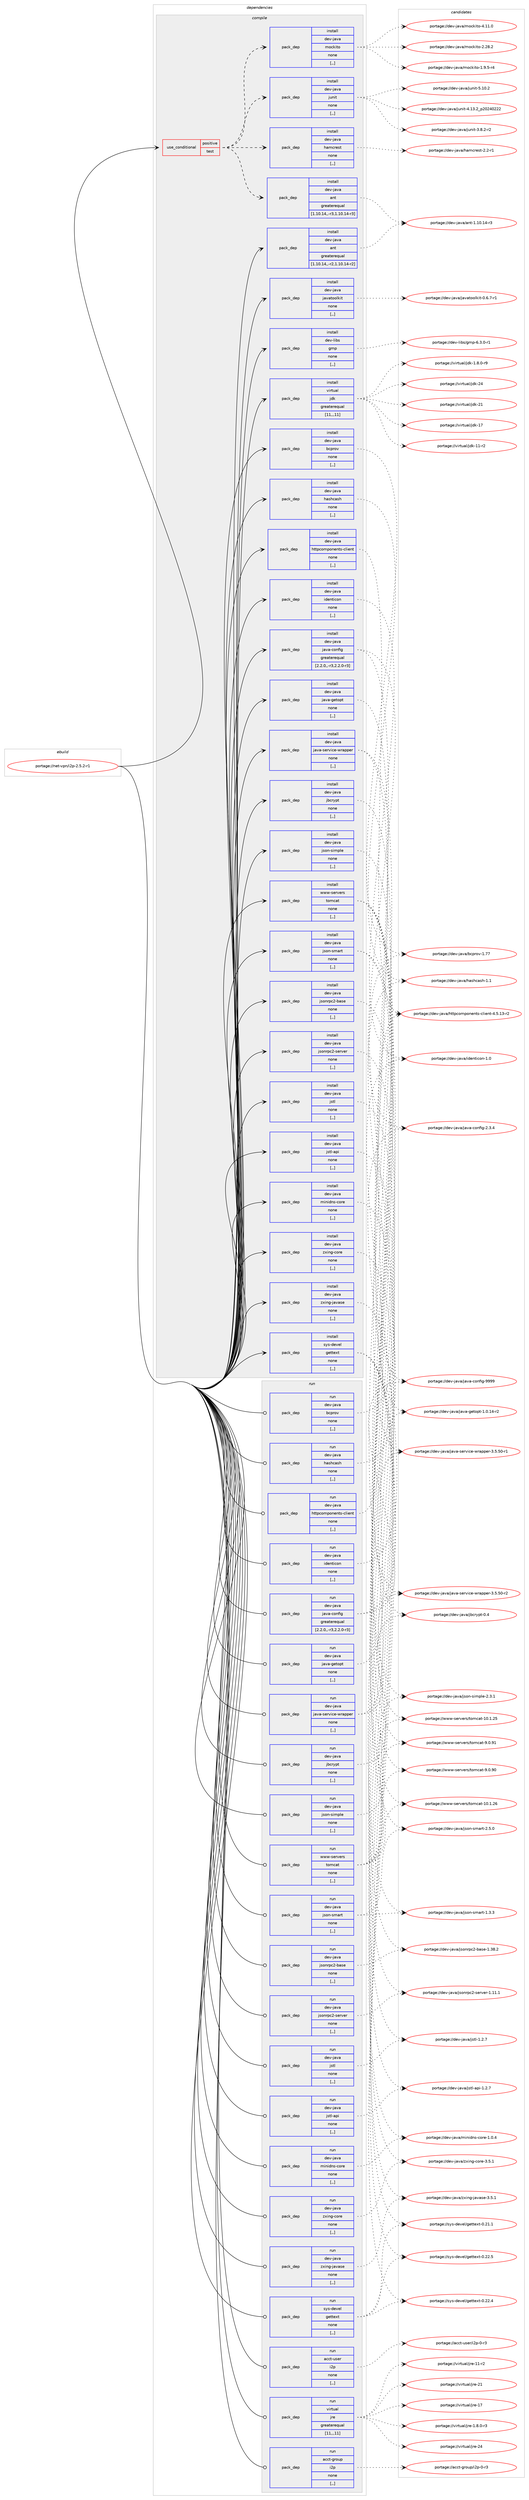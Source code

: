 digraph prolog {

# *************
# Graph options
# *************

newrank=true;
concentrate=true;
compound=true;
graph [rankdir=LR,fontname=Helvetica,fontsize=10,ranksep=1.5];#, ranksep=2.5, nodesep=0.2];
edge  [arrowhead=vee];
node  [fontname=Helvetica,fontsize=10];

# **********
# The ebuild
# **********

subgraph cluster_leftcol {
color=gray;
label=<<i>ebuild</i>>;
id [label="portage://net-vpn/i2p-2.5.2-r1", color=red, width=4, href="../net-vpn/i2p-2.5.2-r1.svg"];
}

# ****************
# The dependencies
# ****************

subgraph cluster_midcol {
color=gray;
label=<<i>dependencies</i>>;
subgraph cluster_compile {
fillcolor="#eeeeee";
style=filled;
label=<<i>compile</i>>;
subgraph cond101949 {
dependency385568 [label=<<TABLE BORDER="0" CELLBORDER="1" CELLSPACING="0" CELLPADDING="4"><TR><TD ROWSPAN="3" CELLPADDING="10">use_conditional</TD></TR><TR><TD>positive</TD></TR><TR><TD>test</TD></TR></TABLE>>, shape=none, color=red];
subgraph pack280849 {
dependency385569 [label=<<TABLE BORDER="0" CELLBORDER="1" CELLSPACING="0" CELLPADDING="4" WIDTH="220"><TR><TD ROWSPAN="6" CELLPADDING="30">pack_dep</TD></TR><TR><TD WIDTH="110">install</TD></TR><TR><TD>dev-java</TD></TR><TR><TD>ant</TD></TR><TR><TD>greaterequal</TD></TR><TR><TD>[1.10.14,,-r3,1.10.14-r3]</TD></TR></TABLE>>, shape=none, color=blue];
}
dependency385568:e -> dependency385569:w [weight=20,style="dashed",arrowhead="vee"];
subgraph pack280850 {
dependency385570 [label=<<TABLE BORDER="0" CELLBORDER="1" CELLSPACING="0" CELLPADDING="4" WIDTH="220"><TR><TD ROWSPAN="6" CELLPADDING="30">pack_dep</TD></TR><TR><TD WIDTH="110">install</TD></TR><TR><TD>dev-java</TD></TR><TR><TD>hamcrest</TD></TR><TR><TD>none</TD></TR><TR><TD>[,,]</TD></TR></TABLE>>, shape=none, color=blue];
}
dependency385568:e -> dependency385570:w [weight=20,style="dashed",arrowhead="vee"];
subgraph pack280851 {
dependency385571 [label=<<TABLE BORDER="0" CELLBORDER="1" CELLSPACING="0" CELLPADDING="4" WIDTH="220"><TR><TD ROWSPAN="6" CELLPADDING="30">pack_dep</TD></TR><TR><TD WIDTH="110">install</TD></TR><TR><TD>dev-java</TD></TR><TR><TD>junit</TD></TR><TR><TD>none</TD></TR><TR><TD>[,,]</TD></TR></TABLE>>, shape=none, color=blue];
}
dependency385568:e -> dependency385571:w [weight=20,style="dashed",arrowhead="vee"];
subgraph pack280852 {
dependency385572 [label=<<TABLE BORDER="0" CELLBORDER="1" CELLSPACING="0" CELLPADDING="4" WIDTH="220"><TR><TD ROWSPAN="6" CELLPADDING="30">pack_dep</TD></TR><TR><TD WIDTH="110">install</TD></TR><TR><TD>dev-java</TD></TR><TR><TD>mockito</TD></TR><TR><TD>none</TD></TR><TR><TD>[,,]</TD></TR></TABLE>>, shape=none, color=blue];
}
dependency385568:e -> dependency385572:w [weight=20,style="dashed",arrowhead="vee"];
}
id:e -> dependency385568:w [weight=20,style="solid",arrowhead="vee"];
subgraph pack280853 {
dependency385573 [label=<<TABLE BORDER="0" CELLBORDER="1" CELLSPACING="0" CELLPADDING="4" WIDTH="220"><TR><TD ROWSPAN="6" CELLPADDING="30">pack_dep</TD></TR><TR><TD WIDTH="110">install</TD></TR><TR><TD>dev-java</TD></TR><TR><TD>ant</TD></TR><TR><TD>greaterequal</TD></TR><TR><TD>[1.10.14,,-r2,1.10.14-r2]</TD></TR></TABLE>>, shape=none, color=blue];
}
id:e -> dependency385573:w [weight=20,style="solid",arrowhead="vee"];
subgraph pack280854 {
dependency385574 [label=<<TABLE BORDER="0" CELLBORDER="1" CELLSPACING="0" CELLPADDING="4" WIDTH="220"><TR><TD ROWSPAN="6" CELLPADDING="30">pack_dep</TD></TR><TR><TD WIDTH="110">install</TD></TR><TR><TD>dev-java</TD></TR><TR><TD>bcprov</TD></TR><TR><TD>none</TD></TR><TR><TD>[,,]</TD></TR></TABLE>>, shape=none, color=blue];
}
id:e -> dependency385574:w [weight=20,style="solid",arrowhead="vee"];
subgraph pack280855 {
dependency385575 [label=<<TABLE BORDER="0" CELLBORDER="1" CELLSPACING="0" CELLPADDING="4" WIDTH="220"><TR><TD ROWSPAN="6" CELLPADDING="30">pack_dep</TD></TR><TR><TD WIDTH="110">install</TD></TR><TR><TD>dev-java</TD></TR><TR><TD>hashcash</TD></TR><TR><TD>none</TD></TR><TR><TD>[,,]</TD></TR></TABLE>>, shape=none, color=blue];
}
id:e -> dependency385575:w [weight=20,style="solid",arrowhead="vee"];
subgraph pack280856 {
dependency385576 [label=<<TABLE BORDER="0" CELLBORDER="1" CELLSPACING="0" CELLPADDING="4" WIDTH="220"><TR><TD ROWSPAN="6" CELLPADDING="30">pack_dep</TD></TR><TR><TD WIDTH="110">install</TD></TR><TR><TD>dev-java</TD></TR><TR><TD>httpcomponents-client</TD></TR><TR><TD>none</TD></TR><TR><TD>[,,]</TD></TR></TABLE>>, shape=none, color=blue];
}
id:e -> dependency385576:w [weight=20,style="solid",arrowhead="vee"];
subgraph pack280857 {
dependency385577 [label=<<TABLE BORDER="0" CELLBORDER="1" CELLSPACING="0" CELLPADDING="4" WIDTH="220"><TR><TD ROWSPAN="6" CELLPADDING="30">pack_dep</TD></TR><TR><TD WIDTH="110">install</TD></TR><TR><TD>dev-java</TD></TR><TR><TD>identicon</TD></TR><TR><TD>none</TD></TR><TR><TD>[,,]</TD></TR></TABLE>>, shape=none, color=blue];
}
id:e -> dependency385577:w [weight=20,style="solid",arrowhead="vee"];
subgraph pack280858 {
dependency385578 [label=<<TABLE BORDER="0" CELLBORDER="1" CELLSPACING="0" CELLPADDING="4" WIDTH="220"><TR><TD ROWSPAN="6" CELLPADDING="30">pack_dep</TD></TR><TR><TD WIDTH="110">install</TD></TR><TR><TD>dev-java</TD></TR><TR><TD>java-config</TD></TR><TR><TD>greaterequal</TD></TR><TR><TD>[2.2.0,,-r3,2.2.0-r3]</TD></TR></TABLE>>, shape=none, color=blue];
}
id:e -> dependency385578:w [weight=20,style="solid",arrowhead="vee"];
subgraph pack280859 {
dependency385579 [label=<<TABLE BORDER="0" CELLBORDER="1" CELLSPACING="0" CELLPADDING="4" WIDTH="220"><TR><TD ROWSPAN="6" CELLPADDING="30">pack_dep</TD></TR><TR><TD WIDTH="110">install</TD></TR><TR><TD>dev-java</TD></TR><TR><TD>java-getopt</TD></TR><TR><TD>none</TD></TR><TR><TD>[,,]</TD></TR></TABLE>>, shape=none, color=blue];
}
id:e -> dependency385579:w [weight=20,style="solid",arrowhead="vee"];
subgraph pack280860 {
dependency385580 [label=<<TABLE BORDER="0" CELLBORDER="1" CELLSPACING="0" CELLPADDING="4" WIDTH="220"><TR><TD ROWSPAN="6" CELLPADDING="30">pack_dep</TD></TR><TR><TD WIDTH="110">install</TD></TR><TR><TD>dev-java</TD></TR><TR><TD>java-service-wrapper</TD></TR><TR><TD>none</TD></TR><TR><TD>[,,]</TD></TR></TABLE>>, shape=none, color=blue];
}
id:e -> dependency385580:w [weight=20,style="solid",arrowhead="vee"];
subgraph pack280861 {
dependency385581 [label=<<TABLE BORDER="0" CELLBORDER="1" CELLSPACING="0" CELLPADDING="4" WIDTH="220"><TR><TD ROWSPAN="6" CELLPADDING="30">pack_dep</TD></TR><TR><TD WIDTH="110">install</TD></TR><TR><TD>dev-java</TD></TR><TR><TD>javatoolkit</TD></TR><TR><TD>none</TD></TR><TR><TD>[,,]</TD></TR></TABLE>>, shape=none, color=blue];
}
id:e -> dependency385581:w [weight=20,style="solid",arrowhead="vee"];
subgraph pack280862 {
dependency385582 [label=<<TABLE BORDER="0" CELLBORDER="1" CELLSPACING="0" CELLPADDING="4" WIDTH="220"><TR><TD ROWSPAN="6" CELLPADDING="30">pack_dep</TD></TR><TR><TD WIDTH="110">install</TD></TR><TR><TD>dev-java</TD></TR><TR><TD>jbcrypt</TD></TR><TR><TD>none</TD></TR><TR><TD>[,,]</TD></TR></TABLE>>, shape=none, color=blue];
}
id:e -> dependency385582:w [weight=20,style="solid",arrowhead="vee"];
subgraph pack280863 {
dependency385583 [label=<<TABLE BORDER="0" CELLBORDER="1" CELLSPACING="0" CELLPADDING="4" WIDTH="220"><TR><TD ROWSPAN="6" CELLPADDING="30">pack_dep</TD></TR><TR><TD WIDTH="110">install</TD></TR><TR><TD>dev-java</TD></TR><TR><TD>json-simple</TD></TR><TR><TD>none</TD></TR><TR><TD>[,,]</TD></TR></TABLE>>, shape=none, color=blue];
}
id:e -> dependency385583:w [weight=20,style="solid",arrowhead="vee"];
subgraph pack280864 {
dependency385584 [label=<<TABLE BORDER="0" CELLBORDER="1" CELLSPACING="0" CELLPADDING="4" WIDTH="220"><TR><TD ROWSPAN="6" CELLPADDING="30">pack_dep</TD></TR><TR><TD WIDTH="110">install</TD></TR><TR><TD>dev-java</TD></TR><TR><TD>json-smart</TD></TR><TR><TD>none</TD></TR><TR><TD>[,,]</TD></TR></TABLE>>, shape=none, color=blue];
}
id:e -> dependency385584:w [weight=20,style="solid",arrowhead="vee"];
subgraph pack280865 {
dependency385585 [label=<<TABLE BORDER="0" CELLBORDER="1" CELLSPACING="0" CELLPADDING="4" WIDTH="220"><TR><TD ROWSPAN="6" CELLPADDING="30">pack_dep</TD></TR><TR><TD WIDTH="110">install</TD></TR><TR><TD>dev-java</TD></TR><TR><TD>jsonrpc2-base</TD></TR><TR><TD>none</TD></TR><TR><TD>[,,]</TD></TR></TABLE>>, shape=none, color=blue];
}
id:e -> dependency385585:w [weight=20,style="solid",arrowhead="vee"];
subgraph pack280866 {
dependency385586 [label=<<TABLE BORDER="0" CELLBORDER="1" CELLSPACING="0" CELLPADDING="4" WIDTH="220"><TR><TD ROWSPAN="6" CELLPADDING="30">pack_dep</TD></TR><TR><TD WIDTH="110">install</TD></TR><TR><TD>dev-java</TD></TR><TR><TD>jsonrpc2-server</TD></TR><TR><TD>none</TD></TR><TR><TD>[,,]</TD></TR></TABLE>>, shape=none, color=blue];
}
id:e -> dependency385586:w [weight=20,style="solid",arrowhead="vee"];
subgraph pack280867 {
dependency385587 [label=<<TABLE BORDER="0" CELLBORDER="1" CELLSPACING="0" CELLPADDING="4" WIDTH="220"><TR><TD ROWSPAN="6" CELLPADDING="30">pack_dep</TD></TR><TR><TD WIDTH="110">install</TD></TR><TR><TD>dev-java</TD></TR><TR><TD>jstl</TD></TR><TR><TD>none</TD></TR><TR><TD>[,,]</TD></TR></TABLE>>, shape=none, color=blue];
}
id:e -> dependency385587:w [weight=20,style="solid",arrowhead="vee"];
subgraph pack280868 {
dependency385588 [label=<<TABLE BORDER="0" CELLBORDER="1" CELLSPACING="0" CELLPADDING="4" WIDTH="220"><TR><TD ROWSPAN="6" CELLPADDING="30">pack_dep</TD></TR><TR><TD WIDTH="110">install</TD></TR><TR><TD>dev-java</TD></TR><TR><TD>jstl-api</TD></TR><TR><TD>none</TD></TR><TR><TD>[,,]</TD></TR></TABLE>>, shape=none, color=blue];
}
id:e -> dependency385588:w [weight=20,style="solid",arrowhead="vee"];
subgraph pack280869 {
dependency385589 [label=<<TABLE BORDER="0" CELLBORDER="1" CELLSPACING="0" CELLPADDING="4" WIDTH="220"><TR><TD ROWSPAN="6" CELLPADDING="30">pack_dep</TD></TR><TR><TD WIDTH="110">install</TD></TR><TR><TD>dev-java</TD></TR><TR><TD>minidns-core</TD></TR><TR><TD>none</TD></TR><TR><TD>[,,]</TD></TR></TABLE>>, shape=none, color=blue];
}
id:e -> dependency385589:w [weight=20,style="solid",arrowhead="vee"];
subgraph pack280870 {
dependency385590 [label=<<TABLE BORDER="0" CELLBORDER="1" CELLSPACING="0" CELLPADDING="4" WIDTH="220"><TR><TD ROWSPAN="6" CELLPADDING="30">pack_dep</TD></TR><TR><TD WIDTH="110">install</TD></TR><TR><TD>dev-java</TD></TR><TR><TD>zxing-core</TD></TR><TR><TD>none</TD></TR><TR><TD>[,,]</TD></TR></TABLE>>, shape=none, color=blue];
}
id:e -> dependency385590:w [weight=20,style="solid",arrowhead="vee"];
subgraph pack280871 {
dependency385591 [label=<<TABLE BORDER="0" CELLBORDER="1" CELLSPACING="0" CELLPADDING="4" WIDTH="220"><TR><TD ROWSPAN="6" CELLPADDING="30">pack_dep</TD></TR><TR><TD WIDTH="110">install</TD></TR><TR><TD>dev-java</TD></TR><TR><TD>zxing-javase</TD></TR><TR><TD>none</TD></TR><TR><TD>[,,]</TD></TR></TABLE>>, shape=none, color=blue];
}
id:e -> dependency385591:w [weight=20,style="solid",arrowhead="vee"];
subgraph pack280872 {
dependency385592 [label=<<TABLE BORDER="0" CELLBORDER="1" CELLSPACING="0" CELLPADDING="4" WIDTH="220"><TR><TD ROWSPAN="6" CELLPADDING="30">pack_dep</TD></TR><TR><TD WIDTH="110">install</TD></TR><TR><TD>dev-libs</TD></TR><TR><TD>gmp</TD></TR><TR><TD>none</TD></TR><TR><TD>[,,]</TD></TR></TABLE>>, shape=none, color=blue];
}
id:e -> dependency385592:w [weight=20,style="solid",arrowhead="vee"];
subgraph pack280873 {
dependency385593 [label=<<TABLE BORDER="0" CELLBORDER="1" CELLSPACING="0" CELLPADDING="4" WIDTH="220"><TR><TD ROWSPAN="6" CELLPADDING="30">pack_dep</TD></TR><TR><TD WIDTH="110">install</TD></TR><TR><TD>sys-devel</TD></TR><TR><TD>gettext</TD></TR><TR><TD>none</TD></TR><TR><TD>[,,]</TD></TR></TABLE>>, shape=none, color=blue];
}
id:e -> dependency385593:w [weight=20,style="solid",arrowhead="vee"];
subgraph pack280874 {
dependency385594 [label=<<TABLE BORDER="0" CELLBORDER="1" CELLSPACING="0" CELLPADDING="4" WIDTH="220"><TR><TD ROWSPAN="6" CELLPADDING="30">pack_dep</TD></TR><TR><TD WIDTH="110">install</TD></TR><TR><TD>virtual</TD></TR><TR><TD>jdk</TD></TR><TR><TD>greaterequal</TD></TR><TR><TD>[11,,,11]</TD></TR></TABLE>>, shape=none, color=blue];
}
id:e -> dependency385594:w [weight=20,style="solid",arrowhead="vee"];
subgraph pack280875 {
dependency385595 [label=<<TABLE BORDER="0" CELLBORDER="1" CELLSPACING="0" CELLPADDING="4" WIDTH="220"><TR><TD ROWSPAN="6" CELLPADDING="30">pack_dep</TD></TR><TR><TD WIDTH="110">install</TD></TR><TR><TD>www-servers</TD></TR><TR><TD>tomcat</TD></TR><TR><TD>none</TD></TR><TR><TD>[,,]</TD></TR></TABLE>>, shape=none, color=blue];
}
id:e -> dependency385595:w [weight=20,style="solid",arrowhead="vee"];
}
subgraph cluster_compileandrun {
fillcolor="#eeeeee";
style=filled;
label=<<i>compile and run</i>>;
}
subgraph cluster_run {
fillcolor="#eeeeee";
style=filled;
label=<<i>run</i>>;
subgraph pack280876 {
dependency385596 [label=<<TABLE BORDER="0" CELLBORDER="1" CELLSPACING="0" CELLPADDING="4" WIDTH="220"><TR><TD ROWSPAN="6" CELLPADDING="30">pack_dep</TD></TR><TR><TD WIDTH="110">run</TD></TR><TR><TD>acct-group</TD></TR><TR><TD>i2p</TD></TR><TR><TD>none</TD></TR><TR><TD>[,,]</TD></TR></TABLE>>, shape=none, color=blue];
}
id:e -> dependency385596:w [weight=20,style="solid",arrowhead="odot"];
subgraph pack280877 {
dependency385597 [label=<<TABLE BORDER="0" CELLBORDER="1" CELLSPACING="0" CELLPADDING="4" WIDTH="220"><TR><TD ROWSPAN="6" CELLPADDING="30">pack_dep</TD></TR><TR><TD WIDTH="110">run</TD></TR><TR><TD>acct-user</TD></TR><TR><TD>i2p</TD></TR><TR><TD>none</TD></TR><TR><TD>[,,]</TD></TR></TABLE>>, shape=none, color=blue];
}
id:e -> dependency385597:w [weight=20,style="solid",arrowhead="odot"];
subgraph pack280878 {
dependency385598 [label=<<TABLE BORDER="0" CELLBORDER="1" CELLSPACING="0" CELLPADDING="4" WIDTH="220"><TR><TD ROWSPAN="6" CELLPADDING="30">pack_dep</TD></TR><TR><TD WIDTH="110">run</TD></TR><TR><TD>dev-java</TD></TR><TR><TD>bcprov</TD></TR><TR><TD>none</TD></TR><TR><TD>[,,]</TD></TR></TABLE>>, shape=none, color=blue];
}
id:e -> dependency385598:w [weight=20,style="solid",arrowhead="odot"];
subgraph pack280879 {
dependency385599 [label=<<TABLE BORDER="0" CELLBORDER="1" CELLSPACING="0" CELLPADDING="4" WIDTH="220"><TR><TD ROWSPAN="6" CELLPADDING="30">pack_dep</TD></TR><TR><TD WIDTH="110">run</TD></TR><TR><TD>dev-java</TD></TR><TR><TD>hashcash</TD></TR><TR><TD>none</TD></TR><TR><TD>[,,]</TD></TR></TABLE>>, shape=none, color=blue];
}
id:e -> dependency385599:w [weight=20,style="solid",arrowhead="odot"];
subgraph pack280880 {
dependency385600 [label=<<TABLE BORDER="0" CELLBORDER="1" CELLSPACING="0" CELLPADDING="4" WIDTH="220"><TR><TD ROWSPAN="6" CELLPADDING="30">pack_dep</TD></TR><TR><TD WIDTH="110">run</TD></TR><TR><TD>dev-java</TD></TR><TR><TD>httpcomponents-client</TD></TR><TR><TD>none</TD></TR><TR><TD>[,,]</TD></TR></TABLE>>, shape=none, color=blue];
}
id:e -> dependency385600:w [weight=20,style="solid",arrowhead="odot"];
subgraph pack280881 {
dependency385601 [label=<<TABLE BORDER="0" CELLBORDER="1" CELLSPACING="0" CELLPADDING="4" WIDTH="220"><TR><TD ROWSPAN="6" CELLPADDING="30">pack_dep</TD></TR><TR><TD WIDTH="110">run</TD></TR><TR><TD>dev-java</TD></TR><TR><TD>identicon</TD></TR><TR><TD>none</TD></TR><TR><TD>[,,]</TD></TR></TABLE>>, shape=none, color=blue];
}
id:e -> dependency385601:w [weight=20,style="solid",arrowhead="odot"];
subgraph pack280882 {
dependency385602 [label=<<TABLE BORDER="0" CELLBORDER="1" CELLSPACING="0" CELLPADDING="4" WIDTH="220"><TR><TD ROWSPAN="6" CELLPADDING="30">pack_dep</TD></TR><TR><TD WIDTH="110">run</TD></TR><TR><TD>dev-java</TD></TR><TR><TD>java-config</TD></TR><TR><TD>greaterequal</TD></TR><TR><TD>[2.2.0,,-r3,2.2.0-r3]</TD></TR></TABLE>>, shape=none, color=blue];
}
id:e -> dependency385602:w [weight=20,style="solid",arrowhead="odot"];
subgraph pack280883 {
dependency385603 [label=<<TABLE BORDER="0" CELLBORDER="1" CELLSPACING="0" CELLPADDING="4" WIDTH="220"><TR><TD ROWSPAN="6" CELLPADDING="30">pack_dep</TD></TR><TR><TD WIDTH="110">run</TD></TR><TR><TD>dev-java</TD></TR><TR><TD>java-getopt</TD></TR><TR><TD>none</TD></TR><TR><TD>[,,]</TD></TR></TABLE>>, shape=none, color=blue];
}
id:e -> dependency385603:w [weight=20,style="solid",arrowhead="odot"];
subgraph pack280884 {
dependency385604 [label=<<TABLE BORDER="0" CELLBORDER="1" CELLSPACING="0" CELLPADDING="4" WIDTH="220"><TR><TD ROWSPAN="6" CELLPADDING="30">pack_dep</TD></TR><TR><TD WIDTH="110">run</TD></TR><TR><TD>dev-java</TD></TR><TR><TD>java-service-wrapper</TD></TR><TR><TD>none</TD></TR><TR><TD>[,,]</TD></TR></TABLE>>, shape=none, color=blue];
}
id:e -> dependency385604:w [weight=20,style="solid",arrowhead="odot"];
subgraph pack280885 {
dependency385605 [label=<<TABLE BORDER="0" CELLBORDER="1" CELLSPACING="0" CELLPADDING="4" WIDTH="220"><TR><TD ROWSPAN="6" CELLPADDING="30">pack_dep</TD></TR><TR><TD WIDTH="110">run</TD></TR><TR><TD>dev-java</TD></TR><TR><TD>jbcrypt</TD></TR><TR><TD>none</TD></TR><TR><TD>[,,]</TD></TR></TABLE>>, shape=none, color=blue];
}
id:e -> dependency385605:w [weight=20,style="solid",arrowhead="odot"];
subgraph pack280886 {
dependency385606 [label=<<TABLE BORDER="0" CELLBORDER="1" CELLSPACING="0" CELLPADDING="4" WIDTH="220"><TR><TD ROWSPAN="6" CELLPADDING="30">pack_dep</TD></TR><TR><TD WIDTH="110">run</TD></TR><TR><TD>dev-java</TD></TR><TR><TD>json-simple</TD></TR><TR><TD>none</TD></TR><TR><TD>[,,]</TD></TR></TABLE>>, shape=none, color=blue];
}
id:e -> dependency385606:w [weight=20,style="solid",arrowhead="odot"];
subgraph pack280887 {
dependency385607 [label=<<TABLE BORDER="0" CELLBORDER="1" CELLSPACING="0" CELLPADDING="4" WIDTH="220"><TR><TD ROWSPAN="6" CELLPADDING="30">pack_dep</TD></TR><TR><TD WIDTH="110">run</TD></TR><TR><TD>dev-java</TD></TR><TR><TD>json-smart</TD></TR><TR><TD>none</TD></TR><TR><TD>[,,]</TD></TR></TABLE>>, shape=none, color=blue];
}
id:e -> dependency385607:w [weight=20,style="solid",arrowhead="odot"];
subgraph pack280888 {
dependency385608 [label=<<TABLE BORDER="0" CELLBORDER="1" CELLSPACING="0" CELLPADDING="4" WIDTH="220"><TR><TD ROWSPAN="6" CELLPADDING="30">pack_dep</TD></TR><TR><TD WIDTH="110">run</TD></TR><TR><TD>dev-java</TD></TR><TR><TD>jsonrpc2-base</TD></TR><TR><TD>none</TD></TR><TR><TD>[,,]</TD></TR></TABLE>>, shape=none, color=blue];
}
id:e -> dependency385608:w [weight=20,style="solid",arrowhead="odot"];
subgraph pack280889 {
dependency385609 [label=<<TABLE BORDER="0" CELLBORDER="1" CELLSPACING="0" CELLPADDING="4" WIDTH="220"><TR><TD ROWSPAN="6" CELLPADDING="30">pack_dep</TD></TR><TR><TD WIDTH="110">run</TD></TR><TR><TD>dev-java</TD></TR><TR><TD>jsonrpc2-server</TD></TR><TR><TD>none</TD></TR><TR><TD>[,,]</TD></TR></TABLE>>, shape=none, color=blue];
}
id:e -> dependency385609:w [weight=20,style="solid",arrowhead="odot"];
subgraph pack280890 {
dependency385610 [label=<<TABLE BORDER="0" CELLBORDER="1" CELLSPACING="0" CELLPADDING="4" WIDTH="220"><TR><TD ROWSPAN="6" CELLPADDING="30">pack_dep</TD></TR><TR><TD WIDTH="110">run</TD></TR><TR><TD>dev-java</TD></TR><TR><TD>jstl</TD></TR><TR><TD>none</TD></TR><TR><TD>[,,]</TD></TR></TABLE>>, shape=none, color=blue];
}
id:e -> dependency385610:w [weight=20,style="solid",arrowhead="odot"];
subgraph pack280891 {
dependency385611 [label=<<TABLE BORDER="0" CELLBORDER="1" CELLSPACING="0" CELLPADDING="4" WIDTH="220"><TR><TD ROWSPAN="6" CELLPADDING="30">pack_dep</TD></TR><TR><TD WIDTH="110">run</TD></TR><TR><TD>dev-java</TD></TR><TR><TD>jstl-api</TD></TR><TR><TD>none</TD></TR><TR><TD>[,,]</TD></TR></TABLE>>, shape=none, color=blue];
}
id:e -> dependency385611:w [weight=20,style="solid",arrowhead="odot"];
subgraph pack280892 {
dependency385612 [label=<<TABLE BORDER="0" CELLBORDER="1" CELLSPACING="0" CELLPADDING="4" WIDTH="220"><TR><TD ROWSPAN="6" CELLPADDING="30">pack_dep</TD></TR><TR><TD WIDTH="110">run</TD></TR><TR><TD>dev-java</TD></TR><TR><TD>minidns-core</TD></TR><TR><TD>none</TD></TR><TR><TD>[,,]</TD></TR></TABLE>>, shape=none, color=blue];
}
id:e -> dependency385612:w [weight=20,style="solid",arrowhead="odot"];
subgraph pack280893 {
dependency385613 [label=<<TABLE BORDER="0" CELLBORDER="1" CELLSPACING="0" CELLPADDING="4" WIDTH="220"><TR><TD ROWSPAN="6" CELLPADDING="30">pack_dep</TD></TR><TR><TD WIDTH="110">run</TD></TR><TR><TD>dev-java</TD></TR><TR><TD>zxing-core</TD></TR><TR><TD>none</TD></TR><TR><TD>[,,]</TD></TR></TABLE>>, shape=none, color=blue];
}
id:e -> dependency385613:w [weight=20,style="solid",arrowhead="odot"];
subgraph pack280894 {
dependency385614 [label=<<TABLE BORDER="0" CELLBORDER="1" CELLSPACING="0" CELLPADDING="4" WIDTH="220"><TR><TD ROWSPAN="6" CELLPADDING="30">pack_dep</TD></TR><TR><TD WIDTH="110">run</TD></TR><TR><TD>dev-java</TD></TR><TR><TD>zxing-javase</TD></TR><TR><TD>none</TD></TR><TR><TD>[,,]</TD></TR></TABLE>>, shape=none, color=blue];
}
id:e -> dependency385614:w [weight=20,style="solid",arrowhead="odot"];
subgraph pack280895 {
dependency385615 [label=<<TABLE BORDER="0" CELLBORDER="1" CELLSPACING="0" CELLPADDING="4" WIDTH="220"><TR><TD ROWSPAN="6" CELLPADDING="30">pack_dep</TD></TR><TR><TD WIDTH="110">run</TD></TR><TR><TD>sys-devel</TD></TR><TR><TD>gettext</TD></TR><TR><TD>none</TD></TR><TR><TD>[,,]</TD></TR></TABLE>>, shape=none, color=blue];
}
id:e -> dependency385615:w [weight=20,style="solid",arrowhead="odot"];
subgraph pack280896 {
dependency385616 [label=<<TABLE BORDER="0" CELLBORDER="1" CELLSPACING="0" CELLPADDING="4" WIDTH="220"><TR><TD ROWSPAN="6" CELLPADDING="30">pack_dep</TD></TR><TR><TD WIDTH="110">run</TD></TR><TR><TD>virtual</TD></TR><TR><TD>jre</TD></TR><TR><TD>greaterequal</TD></TR><TR><TD>[11,,,11]</TD></TR></TABLE>>, shape=none, color=blue];
}
id:e -> dependency385616:w [weight=20,style="solid",arrowhead="odot"];
subgraph pack280897 {
dependency385617 [label=<<TABLE BORDER="0" CELLBORDER="1" CELLSPACING="0" CELLPADDING="4" WIDTH="220"><TR><TD ROWSPAN="6" CELLPADDING="30">pack_dep</TD></TR><TR><TD WIDTH="110">run</TD></TR><TR><TD>www-servers</TD></TR><TR><TD>tomcat</TD></TR><TR><TD>none</TD></TR><TR><TD>[,,]</TD></TR></TABLE>>, shape=none, color=blue];
}
id:e -> dependency385617:w [weight=20,style="solid",arrowhead="odot"];
}
}

# **************
# The candidates
# **************

subgraph cluster_choices {
rank=same;
color=gray;
label=<<i>candidates</i>>;

subgraph choice280849 {
color=black;
nodesep=1;
choice100101118451069711897479711011645494649484649524511451 [label="portage://dev-java/ant-1.10.14-r3", color=red, width=4,href="../dev-java/ant-1.10.14-r3.svg"];
dependency385569:e -> choice100101118451069711897479711011645494649484649524511451:w [style=dotted,weight="100"];
}
subgraph choice280850 {
color=black;
nodesep=1;
choice100101118451069711897471049710999114101115116455046504511449 [label="portage://dev-java/hamcrest-2.2-r1", color=red, width=4,href="../dev-java/hamcrest-2.2-r1.svg"];
dependency385570:e -> choice100101118451069711897471049710999114101115116455046504511449:w [style=dotted,weight="100"];
}
subgraph choice280851 {
color=black;
nodesep=1;
choice1001011184510697118974710611711010511645534649484650 [label="portage://dev-java/junit-5.10.2", color=red, width=4,href="../dev-java/junit-5.10.2.svg"];
choice1001011184510697118974710611711010511645524649514650951125048505248505050 [label="portage://dev-java/junit-4.13.2_p20240222", color=red, width=4,href="../dev-java/junit-4.13.2_p20240222.svg"];
choice100101118451069711897471061171101051164551465646504511450 [label="portage://dev-java/junit-3.8.2-r2", color=red, width=4,href="../dev-java/junit-3.8.2-r2.svg"];
dependency385571:e -> choice1001011184510697118974710611711010511645534649484650:w [style=dotted,weight="100"];
dependency385571:e -> choice1001011184510697118974710611711010511645524649514650951125048505248505050:w [style=dotted,weight="100"];
dependency385571:e -> choice100101118451069711897471061171101051164551465646504511450:w [style=dotted,weight="100"];
}
subgraph choice280852 {
color=black;
nodesep=1;
choice100101118451069711897471091119910710511611145524649494648 [label="portage://dev-java/mockito-4.11.0", color=red, width=4,href="../dev-java/mockito-4.11.0.svg"];
choice100101118451069711897471091119910710511611145504650564650 [label="portage://dev-java/mockito-2.28.2", color=red, width=4,href="../dev-java/mockito-2.28.2.svg"];
choice10010111845106971189747109111991071051161114549465746534511452 [label="portage://dev-java/mockito-1.9.5-r4", color=red, width=4,href="../dev-java/mockito-1.9.5-r4.svg"];
dependency385572:e -> choice100101118451069711897471091119910710511611145524649494648:w [style=dotted,weight="100"];
dependency385572:e -> choice100101118451069711897471091119910710511611145504650564650:w [style=dotted,weight="100"];
dependency385572:e -> choice10010111845106971189747109111991071051161114549465746534511452:w [style=dotted,weight="100"];
}
subgraph choice280853 {
color=black;
nodesep=1;
choice100101118451069711897479711011645494649484649524511451 [label="portage://dev-java/ant-1.10.14-r3", color=red, width=4,href="../dev-java/ant-1.10.14-r3.svg"];
dependency385573:e -> choice100101118451069711897479711011645494649484649524511451:w [style=dotted,weight="100"];
}
subgraph choice280854 {
color=black;
nodesep=1;
choice1001011184510697118974798991121141111184549465555 [label="portage://dev-java/bcprov-1.77", color=red, width=4,href="../dev-java/bcprov-1.77.svg"];
dependency385574:e -> choice1001011184510697118974798991121141111184549465555:w [style=dotted,weight="100"];
}
subgraph choice280855 {
color=black;
nodesep=1;
choice1001011184510697118974710497115104999711510445494649 [label="portage://dev-java/hashcash-1.1", color=red, width=4,href="../dev-java/hashcash-1.1.svg"];
dependency385575:e -> choice1001011184510697118974710497115104999711510445494649:w [style=dotted,weight="100"];
}
subgraph choice280856 {
color=black;
nodesep=1;
choice10010111845106971189747104116116112991111091121111101011101161154599108105101110116455246534649514511450 [label="portage://dev-java/httpcomponents-client-4.5.13-r2", color=red, width=4,href="../dev-java/httpcomponents-client-4.5.13-r2.svg"];
dependency385576:e -> choice10010111845106971189747104116116112991111091121111101011101161154599108105101110116455246534649514511450:w [style=dotted,weight="100"];
}
subgraph choice280857 {
color=black;
nodesep=1;
choice100101118451069711897471051001011101161059911111045494648 [label="portage://dev-java/identicon-1.0", color=red, width=4,href="../dev-java/identicon-1.0.svg"];
dependency385577:e -> choice100101118451069711897471051001011101161059911111045494648:w [style=dotted,weight="100"];
}
subgraph choice280858 {
color=black;
nodesep=1;
choice10010111845106971189747106971189745991111101021051034557575757 [label="portage://dev-java/java-config-9999", color=red, width=4,href="../dev-java/java-config-9999.svg"];
choice1001011184510697118974710697118974599111110102105103455046514652 [label="portage://dev-java/java-config-2.3.4", color=red, width=4,href="../dev-java/java-config-2.3.4.svg"];
dependency385578:e -> choice10010111845106971189747106971189745991111101021051034557575757:w [style=dotted,weight="100"];
dependency385578:e -> choice1001011184510697118974710697118974599111110102105103455046514652:w [style=dotted,weight="100"];
}
subgraph choice280859 {
color=black;
nodesep=1;
choice10010111845106971189747106971189745103101116111112116454946484649524511450 [label="portage://dev-java/java-getopt-1.0.14-r2", color=red, width=4,href="../dev-java/java-getopt-1.0.14-r2.svg"];
dependency385579:e -> choice10010111845106971189747106971189745103101116111112116454946484649524511450:w [style=dotted,weight="100"];
}
subgraph choice280860 {
color=black;
nodesep=1;
choice10010111845106971189747106971189745115101114118105991014511911497112112101114455146534653484511450 [label="portage://dev-java/java-service-wrapper-3.5.50-r2", color=red, width=4,href="../dev-java/java-service-wrapper-3.5.50-r2.svg"];
choice10010111845106971189747106971189745115101114118105991014511911497112112101114455146534653484511449 [label="portage://dev-java/java-service-wrapper-3.5.50-r1", color=red, width=4,href="../dev-java/java-service-wrapper-3.5.50-r1.svg"];
dependency385580:e -> choice10010111845106971189747106971189745115101114118105991014511911497112112101114455146534653484511450:w [style=dotted,weight="100"];
dependency385580:e -> choice10010111845106971189747106971189745115101114118105991014511911497112112101114455146534653484511449:w [style=dotted,weight="100"];
}
subgraph choice280861 {
color=black;
nodesep=1;
choice1001011184510697118974710697118971161111111081071051164548465446554511449 [label="portage://dev-java/javatoolkit-0.6.7-r1", color=red, width=4,href="../dev-java/javatoolkit-0.6.7-r1.svg"];
dependency385581:e -> choice1001011184510697118974710697118971161111111081071051164548465446554511449:w [style=dotted,weight="100"];
}
subgraph choice280862 {
color=black;
nodesep=1;
choice10010111845106971189747106989911412111211645484652 [label="portage://dev-java/jbcrypt-0.4", color=red, width=4,href="../dev-java/jbcrypt-0.4.svg"];
dependency385582:e -> choice10010111845106971189747106989911412111211645484652:w [style=dotted,weight="100"];
}
subgraph choice280863 {
color=black;
nodesep=1;
choice1001011184510697118974710611511111045115105109112108101455046514649 [label="portage://dev-java/json-simple-2.3.1", color=red, width=4,href="../dev-java/json-simple-2.3.1.svg"];
dependency385583:e -> choice1001011184510697118974710611511111045115105109112108101455046514649:w [style=dotted,weight="100"];
}
subgraph choice280864 {
color=black;
nodesep=1;
choice100101118451069711897471061151111104511510997114116455046534648 [label="portage://dev-java/json-smart-2.5.0", color=red, width=4,href="../dev-java/json-smart-2.5.0.svg"];
choice100101118451069711897471061151111104511510997114116454946514651 [label="portage://dev-java/json-smart-1.3.3", color=red, width=4,href="../dev-java/json-smart-1.3.3.svg"];
dependency385584:e -> choice100101118451069711897471061151111104511510997114116455046534648:w [style=dotted,weight="100"];
dependency385584:e -> choice100101118451069711897471061151111104511510997114116454946514651:w [style=dotted,weight="100"];
}
subgraph choice280865 {
color=black;
nodesep=1;
choice10010111845106971189747106115111110114112995045989711510145494651564650 [label="portage://dev-java/jsonrpc2-base-1.38.2", color=red, width=4,href="../dev-java/jsonrpc2-base-1.38.2.svg"];
dependency385585:e -> choice10010111845106971189747106115111110114112995045989711510145494651564650:w [style=dotted,weight="100"];
}
subgraph choice280866 {
color=black;
nodesep=1;
choice1001011184510697118974710611511111011411299504511510111411810111445494649494649 [label="portage://dev-java/jsonrpc2-server-1.11.1", color=red, width=4,href="../dev-java/jsonrpc2-server-1.11.1.svg"];
dependency385586:e -> choice1001011184510697118974710611511111011411299504511510111411810111445494649494649:w [style=dotted,weight="100"];
}
subgraph choice280867 {
color=black;
nodesep=1;
choice10010111845106971189747106115116108454946504655 [label="portage://dev-java/jstl-1.2.7", color=red, width=4,href="../dev-java/jstl-1.2.7.svg"];
dependency385587:e -> choice10010111845106971189747106115116108454946504655:w [style=dotted,weight="100"];
}
subgraph choice280868 {
color=black;
nodesep=1;
choice100101118451069711897471061151161084597112105454946504655 [label="portage://dev-java/jstl-api-1.2.7", color=red, width=4,href="../dev-java/jstl-api-1.2.7.svg"];
dependency385588:e -> choice100101118451069711897471061151161084597112105454946504655:w [style=dotted,weight="100"];
}
subgraph choice280869 {
color=black;
nodesep=1;
choice100101118451069711897471091051101051001101154599111114101454946484652 [label="portage://dev-java/minidns-core-1.0.4", color=red, width=4,href="../dev-java/minidns-core-1.0.4.svg"];
dependency385589:e -> choice100101118451069711897471091051101051001101154599111114101454946484652:w [style=dotted,weight="100"];
}
subgraph choice280870 {
color=black;
nodesep=1;
choice100101118451069711897471221201051101034599111114101455146534649 [label="portage://dev-java/zxing-core-3.5.1", color=red, width=4,href="../dev-java/zxing-core-3.5.1.svg"];
dependency385590:e -> choice100101118451069711897471221201051101034599111114101455146534649:w [style=dotted,weight="100"];
}
subgraph choice280871 {
color=black;
nodesep=1;
choice10010111845106971189747122120105110103451069711897115101455146534649 [label="portage://dev-java/zxing-javase-3.5.1", color=red, width=4,href="../dev-java/zxing-javase-3.5.1.svg"];
dependency385591:e -> choice10010111845106971189747122120105110103451069711897115101455146534649:w [style=dotted,weight="100"];
}
subgraph choice280872 {
color=black;
nodesep=1;
choice1001011184510810598115471031091124554465146484511449 [label="portage://dev-libs/gmp-6.3.0-r1", color=red, width=4,href="../dev-libs/gmp-6.3.0-r1.svg"];
dependency385592:e -> choice1001011184510810598115471031091124554465146484511449:w [style=dotted,weight="100"];
}
subgraph choice280873 {
color=black;
nodesep=1;
choice115121115451001011181011084710310111611610112011645484650504653 [label="portage://sys-devel/gettext-0.22.5", color=red, width=4,href="../sys-devel/gettext-0.22.5.svg"];
choice115121115451001011181011084710310111611610112011645484650504652 [label="portage://sys-devel/gettext-0.22.4", color=red, width=4,href="../sys-devel/gettext-0.22.4.svg"];
choice115121115451001011181011084710310111611610112011645484650494649 [label="portage://sys-devel/gettext-0.21.1", color=red, width=4,href="../sys-devel/gettext-0.21.1.svg"];
dependency385593:e -> choice115121115451001011181011084710310111611610112011645484650504653:w [style=dotted,weight="100"];
dependency385593:e -> choice115121115451001011181011084710310111611610112011645484650504652:w [style=dotted,weight="100"];
dependency385593:e -> choice115121115451001011181011084710310111611610112011645484650494649:w [style=dotted,weight="100"];
}
subgraph choice280874 {
color=black;
nodesep=1;
choice1181051141161179710847106100107455052 [label="portage://virtual/jdk-24", color=red, width=4,href="../virtual/jdk-24.svg"];
choice1181051141161179710847106100107455049 [label="portage://virtual/jdk-21", color=red, width=4,href="../virtual/jdk-21.svg"];
choice1181051141161179710847106100107454955 [label="portage://virtual/jdk-17", color=red, width=4,href="../virtual/jdk-17.svg"];
choice11810511411611797108471061001074549494511450 [label="portage://virtual/jdk-11-r2", color=red, width=4,href="../virtual/jdk-11-r2.svg"];
choice11810511411611797108471061001074549465646484511457 [label="portage://virtual/jdk-1.8.0-r9", color=red, width=4,href="../virtual/jdk-1.8.0-r9.svg"];
dependency385594:e -> choice1181051141161179710847106100107455052:w [style=dotted,weight="100"];
dependency385594:e -> choice1181051141161179710847106100107455049:w [style=dotted,weight="100"];
dependency385594:e -> choice1181051141161179710847106100107454955:w [style=dotted,weight="100"];
dependency385594:e -> choice11810511411611797108471061001074549494511450:w [style=dotted,weight="100"];
dependency385594:e -> choice11810511411611797108471061001074549465646484511457:w [style=dotted,weight="100"];
}
subgraph choice280875 {
color=black;
nodesep=1;
choice119119119451151011141181011141154711611110999971164549484649465054 [label="portage://www-servers/tomcat-10.1.26", color=red, width=4,href="../www-servers/tomcat-10.1.26.svg"];
choice119119119451151011141181011141154711611110999971164549484649465053 [label="portage://www-servers/tomcat-10.1.25", color=red, width=4,href="../www-servers/tomcat-10.1.25.svg"];
choice1191191194511510111411810111411547116111109999711645574648465749 [label="portage://www-servers/tomcat-9.0.91", color=red, width=4,href="../www-servers/tomcat-9.0.91.svg"];
choice1191191194511510111411810111411547116111109999711645574648465748 [label="portage://www-servers/tomcat-9.0.90", color=red, width=4,href="../www-servers/tomcat-9.0.90.svg"];
dependency385595:e -> choice119119119451151011141181011141154711611110999971164549484649465054:w [style=dotted,weight="100"];
dependency385595:e -> choice119119119451151011141181011141154711611110999971164549484649465053:w [style=dotted,weight="100"];
dependency385595:e -> choice1191191194511510111411810111411547116111109999711645574648465749:w [style=dotted,weight="100"];
dependency385595:e -> choice1191191194511510111411810111411547116111109999711645574648465748:w [style=dotted,weight="100"];
}
subgraph choice280876 {
color=black;
nodesep=1;
choice97999911645103114111117112471055011245484511451 [label="portage://acct-group/i2p-0-r3", color=red, width=4,href="../acct-group/i2p-0-r3.svg"];
dependency385596:e -> choice97999911645103114111117112471055011245484511451:w [style=dotted,weight="100"];
}
subgraph choice280877 {
color=black;
nodesep=1;
choice97999911645117115101114471055011245484511451 [label="portage://acct-user/i2p-0-r3", color=red, width=4,href="../acct-user/i2p-0-r3.svg"];
dependency385597:e -> choice97999911645117115101114471055011245484511451:w [style=dotted,weight="100"];
}
subgraph choice280878 {
color=black;
nodesep=1;
choice1001011184510697118974798991121141111184549465555 [label="portage://dev-java/bcprov-1.77", color=red, width=4,href="../dev-java/bcprov-1.77.svg"];
dependency385598:e -> choice1001011184510697118974798991121141111184549465555:w [style=dotted,weight="100"];
}
subgraph choice280879 {
color=black;
nodesep=1;
choice1001011184510697118974710497115104999711510445494649 [label="portage://dev-java/hashcash-1.1", color=red, width=4,href="../dev-java/hashcash-1.1.svg"];
dependency385599:e -> choice1001011184510697118974710497115104999711510445494649:w [style=dotted,weight="100"];
}
subgraph choice280880 {
color=black;
nodesep=1;
choice10010111845106971189747104116116112991111091121111101011101161154599108105101110116455246534649514511450 [label="portage://dev-java/httpcomponents-client-4.5.13-r2", color=red, width=4,href="../dev-java/httpcomponents-client-4.5.13-r2.svg"];
dependency385600:e -> choice10010111845106971189747104116116112991111091121111101011101161154599108105101110116455246534649514511450:w [style=dotted,weight="100"];
}
subgraph choice280881 {
color=black;
nodesep=1;
choice100101118451069711897471051001011101161059911111045494648 [label="portage://dev-java/identicon-1.0", color=red, width=4,href="../dev-java/identicon-1.0.svg"];
dependency385601:e -> choice100101118451069711897471051001011101161059911111045494648:w [style=dotted,weight="100"];
}
subgraph choice280882 {
color=black;
nodesep=1;
choice10010111845106971189747106971189745991111101021051034557575757 [label="portage://dev-java/java-config-9999", color=red, width=4,href="../dev-java/java-config-9999.svg"];
choice1001011184510697118974710697118974599111110102105103455046514652 [label="portage://dev-java/java-config-2.3.4", color=red, width=4,href="../dev-java/java-config-2.3.4.svg"];
dependency385602:e -> choice10010111845106971189747106971189745991111101021051034557575757:w [style=dotted,weight="100"];
dependency385602:e -> choice1001011184510697118974710697118974599111110102105103455046514652:w [style=dotted,weight="100"];
}
subgraph choice280883 {
color=black;
nodesep=1;
choice10010111845106971189747106971189745103101116111112116454946484649524511450 [label="portage://dev-java/java-getopt-1.0.14-r2", color=red, width=4,href="../dev-java/java-getopt-1.0.14-r2.svg"];
dependency385603:e -> choice10010111845106971189747106971189745103101116111112116454946484649524511450:w [style=dotted,weight="100"];
}
subgraph choice280884 {
color=black;
nodesep=1;
choice10010111845106971189747106971189745115101114118105991014511911497112112101114455146534653484511450 [label="portage://dev-java/java-service-wrapper-3.5.50-r2", color=red, width=4,href="../dev-java/java-service-wrapper-3.5.50-r2.svg"];
choice10010111845106971189747106971189745115101114118105991014511911497112112101114455146534653484511449 [label="portage://dev-java/java-service-wrapper-3.5.50-r1", color=red, width=4,href="../dev-java/java-service-wrapper-3.5.50-r1.svg"];
dependency385604:e -> choice10010111845106971189747106971189745115101114118105991014511911497112112101114455146534653484511450:w [style=dotted,weight="100"];
dependency385604:e -> choice10010111845106971189747106971189745115101114118105991014511911497112112101114455146534653484511449:w [style=dotted,weight="100"];
}
subgraph choice280885 {
color=black;
nodesep=1;
choice10010111845106971189747106989911412111211645484652 [label="portage://dev-java/jbcrypt-0.4", color=red, width=4,href="../dev-java/jbcrypt-0.4.svg"];
dependency385605:e -> choice10010111845106971189747106989911412111211645484652:w [style=dotted,weight="100"];
}
subgraph choice280886 {
color=black;
nodesep=1;
choice1001011184510697118974710611511111045115105109112108101455046514649 [label="portage://dev-java/json-simple-2.3.1", color=red, width=4,href="../dev-java/json-simple-2.3.1.svg"];
dependency385606:e -> choice1001011184510697118974710611511111045115105109112108101455046514649:w [style=dotted,weight="100"];
}
subgraph choice280887 {
color=black;
nodesep=1;
choice100101118451069711897471061151111104511510997114116455046534648 [label="portage://dev-java/json-smart-2.5.0", color=red, width=4,href="../dev-java/json-smart-2.5.0.svg"];
choice100101118451069711897471061151111104511510997114116454946514651 [label="portage://dev-java/json-smart-1.3.3", color=red, width=4,href="../dev-java/json-smart-1.3.3.svg"];
dependency385607:e -> choice100101118451069711897471061151111104511510997114116455046534648:w [style=dotted,weight="100"];
dependency385607:e -> choice100101118451069711897471061151111104511510997114116454946514651:w [style=dotted,weight="100"];
}
subgraph choice280888 {
color=black;
nodesep=1;
choice10010111845106971189747106115111110114112995045989711510145494651564650 [label="portage://dev-java/jsonrpc2-base-1.38.2", color=red, width=4,href="../dev-java/jsonrpc2-base-1.38.2.svg"];
dependency385608:e -> choice10010111845106971189747106115111110114112995045989711510145494651564650:w [style=dotted,weight="100"];
}
subgraph choice280889 {
color=black;
nodesep=1;
choice1001011184510697118974710611511111011411299504511510111411810111445494649494649 [label="portage://dev-java/jsonrpc2-server-1.11.1", color=red, width=4,href="../dev-java/jsonrpc2-server-1.11.1.svg"];
dependency385609:e -> choice1001011184510697118974710611511111011411299504511510111411810111445494649494649:w [style=dotted,weight="100"];
}
subgraph choice280890 {
color=black;
nodesep=1;
choice10010111845106971189747106115116108454946504655 [label="portage://dev-java/jstl-1.2.7", color=red, width=4,href="../dev-java/jstl-1.2.7.svg"];
dependency385610:e -> choice10010111845106971189747106115116108454946504655:w [style=dotted,weight="100"];
}
subgraph choice280891 {
color=black;
nodesep=1;
choice100101118451069711897471061151161084597112105454946504655 [label="portage://dev-java/jstl-api-1.2.7", color=red, width=4,href="../dev-java/jstl-api-1.2.7.svg"];
dependency385611:e -> choice100101118451069711897471061151161084597112105454946504655:w [style=dotted,weight="100"];
}
subgraph choice280892 {
color=black;
nodesep=1;
choice100101118451069711897471091051101051001101154599111114101454946484652 [label="portage://dev-java/minidns-core-1.0.4", color=red, width=4,href="../dev-java/minidns-core-1.0.4.svg"];
dependency385612:e -> choice100101118451069711897471091051101051001101154599111114101454946484652:w [style=dotted,weight="100"];
}
subgraph choice280893 {
color=black;
nodesep=1;
choice100101118451069711897471221201051101034599111114101455146534649 [label="portage://dev-java/zxing-core-3.5.1", color=red, width=4,href="../dev-java/zxing-core-3.5.1.svg"];
dependency385613:e -> choice100101118451069711897471221201051101034599111114101455146534649:w [style=dotted,weight="100"];
}
subgraph choice280894 {
color=black;
nodesep=1;
choice10010111845106971189747122120105110103451069711897115101455146534649 [label="portage://dev-java/zxing-javase-3.5.1", color=red, width=4,href="../dev-java/zxing-javase-3.5.1.svg"];
dependency385614:e -> choice10010111845106971189747122120105110103451069711897115101455146534649:w [style=dotted,weight="100"];
}
subgraph choice280895 {
color=black;
nodesep=1;
choice115121115451001011181011084710310111611610112011645484650504653 [label="portage://sys-devel/gettext-0.22.5", color=red, width=4,href="../sys-devel/gettext-0.22.5.svg"];
choice115121115451001011181011084710310111611610112011645484650504652 [label="portage://sys-devel/gettext-0.22.4", color=red, width=4,href="../sys-devel/gettext-0.22.4.svg"];
choice115121115451001011181011084710310111611610112011645484650494649 [label="portage://sys-devel/gettext-0.21.1", color=red, width=4,href="../sys-devel/gettext-0.21.1.svg"];
dependency385615:e -> choice115121115451001011181011084710310111611610112011645484650504653:w [style=dotted,weight="100"];
dependency385615:e -> choice115121115451001011181011084710310111611610112011645484650504652:w [style=dotted,weight="100"];
dependency385615:e -> choice115121115451001011181011084710310111611610112011645484650494649:w [style=dotted,weight="100"];
}
subgraph choice280896 {
color=black;
nodesep=1;
choice1181051141161179710847106114101455052 [label="portage://virtual/jre-24", color=red, width=4,href="../virtual/jre-24.svg"];
choice1181051141161179710847106114101455049 [label="portage://virtual/jre-21", color=red, width=4,href="../virtual/jre-21.svg"];
choice1181051141161179710847106114101454955 [label="portage://virtual/jre-17", color=red, width=4,href="../virtual/jre-17.svg"];
choice11810511411611797108471061141014549494511450 [label="portage://virtual/jre-11-r2", color=red, width=4,href="../virtual/jre-11-r2.svg"];
choice11810511411611797108471061141014549465646484511451 [label="portage://virtual/jre-1.8.0-r3", color=red, width=4,href="../virtual/jre-1.8.0-r3.svg"];
dependency385616:e -> choice1181051141161179710847106114101455052:w [style=dotted,weight="100"];
dependency385616:e -> choice1181051141161179710847106114101455049:w [style=dotted,weight="100"];
dependency385616:e -> choice1181051141161179710847106114101454955:w [style=dotted,weight="100"];
dependency385616:e -> choice11810511411611797108471061141014549494511450:w [style=dotted,weight="100"];
dependency385616:e -> choice11810511411611797108471061141014549465646484511451:w [style=dotted,weight="100"];
}
subgraph choice280897 {
color=black;
nodesep=1;
choice119119119451151011141181011141154711611110999971164549484649465054 [label="portage://www-servers/tomcat-10.1.26", color=red, width=4,href="../www-servers/tomcat-10.1.26.svg"];
choice119119119451151011141181011141154711611110999971164549484649465053 [label="portage://www-servers/tomcat-10.1.25", color=red, width=4,href="../www-servers/tomcat-10.1.25.svg"];
choice1191191194511510111411810111411547116111109999711645574648465749 [label="portage://www-servers/tomcat-9.0.91", color=red, width=4,href="../www-servers/tomcat-9.0.91.svg"];
choice1191191194511510111411810111411547116111109999711645574648465748 [label="portage://www-servers/tomcat-9.0.90", color=red, width=4,href="../www-servers/tomcat-9.0.90.svg"];
dependency385617:e -> choice119119119451151011141181011141154711611110999971164549484649465054:w [style=dotted,weight="100"];
dependency385617:e -> choice119119119451151011141181011141154711611110999971164549484649465053:w [style=dotted,weight="100"];
dependency385617:e -> choice1191191194511510111411810111411547116111109999711645574648465749:w [style=dotted,weight="100"];
dependency385617:e -> choice1191191194511510111411810111411547116111109999711645574648465748:w [style=dotted,weight="100"];
}
}

}
